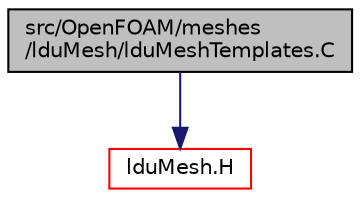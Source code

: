 digraph "src/OpenFOAM/meshes/lduMesh/lduMeshTemplates.C"
{
  bgcolor="transparent";
  edge [fontname="Helvetica",fontsize="10",labelfontname="Helvetica",labelfontsize="10"];
  node [fontname="Helvetica",fontsize="10",shape=record];
  Node1 [label="src/OpenFOAM/meshes\l/lduMesh/lduMeshTemplates.C",height=0.2,width=0.4,color="black", fillcolor="grey75", style="filled", fontcolor="black"];
  Node1 -> Node2 [color="midnightblue",fontsize="10",style="solid",fontname="Helvetica"];
  Node2 [label="lduMesh.H",height=0.2,width=0.4,color="red",URL="$a08643.html"];
}
